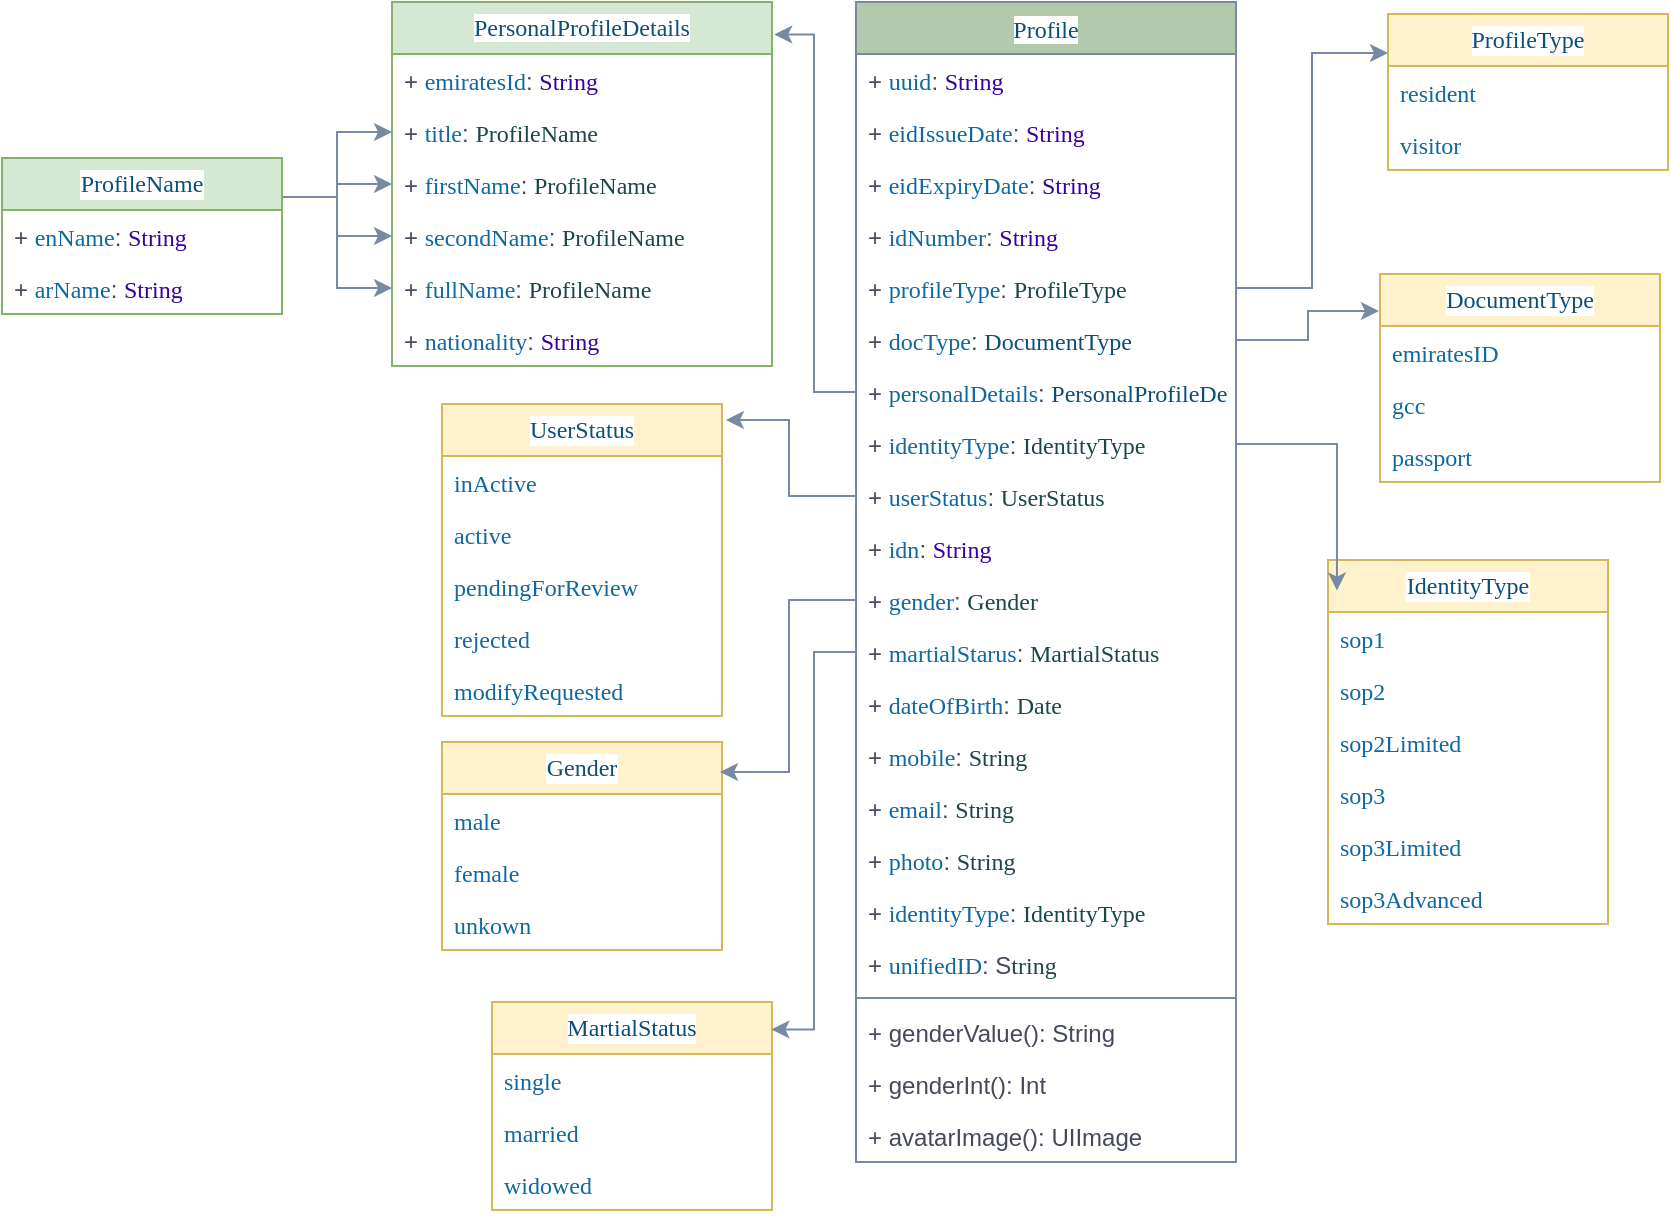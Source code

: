 <mxfile version="26.1.3">
  <diagram id="C5RBs43oDa-KdzZeNtuy" name="Page-1">
    <mxGraphModel dx="2270" dy="851" grid="1" gridSize="13" guides="1" tooltips="1" connect="1" arrows="1" fold="1" page="1" pageScale="1" pageWidth="827" pageHeight="1169" math="0" shadow="0">
      <root>
        <mxCell id="WIyWlLk6GJQsqaUBKTNV-0" />
        <mxCell id="WIyWlLk6GJQsqaUBKTNV-1" parent="WIyWlLk6GJQsqaUBKTNV-0" />
        <mxCell id="ftjl0fwhTUzBAWV4eIJw-33" value="&lt;span style=&quot;caret-color: rgb(11, 79, 121); color: rgb(11, 79, 121); font-family: Menlo; background-color: rgb(255, 255, 255);&quot;&gt;PersonalProfileDetails&lt;/span&gt;" style="swimlane;fontStyle=0;childLayout=stackLayout;horizontal=1;startSize=26;fillColor=#d5e8d4;horizontalStack=0;resizeParent=1;resizeParentMax=0;resizeLast=0;collapsible=1;marginBottom=0;whiteSpace=wrap;html=1;labelBackgroundColor=none;strokeColor=#82b366;" vertex="1" parent="WIyWlLk6GJQsqaUBKTNV-1">
          <mxGeometry x="182" y="20" width="190" height="182" as="geometry" />
        </mxCell>
        <mxCell id="ftjl0fwhTUzBAWV4eIJw-34" value="+&amp;nbsp;&lt;span style=&quot;color: rgb(15, 104, 160); font-family: Menlo; background-color: rgb(255, 255, 255);&quot;&gt;emiratesId&lt;/span&gt;:&amp;nbsp;&lt;span style=&quot;color: rgb(57, 0, 160); font-family: Menlo; background-color: rgb(255, 255, 255);&quot;&gt;String&lt;/span&gt;" style="text;strokeColor=none;fillColor=none;align=left;verticalAlign=top;spacingLeft=4;spacingRight=4;overflow=hidden;rotatable=0;points=[[0,0.5],[1,0.5]];portConstraint=eastwest;whiteSpace=wrap;html=1;labelBackgroundColor=none;fontColor=#46495D;" vertex="1" parent="ftjl0fwhTUzBAWV4eIJw-33">
          <mxGeometry y="26" width="190" height="26" as="geometry" />
        </mxCell>
        <mxCell id="ftjl0fwhTUzBAWV4eIJw-35" value="+&amp;nbsp;&lt;span style=&quot;color: rgb(15, 104, 160); font-family: Menlo; background-color: rgb(255, 255, 255);&quot;&gt;title&lt;/span&gt;:&amp;nbsp;&lt;span style=&quot;color: rgb(28, 70, 74); font-family: Menlo; background-color: rgb(255, 255, 255);&quot;&gt;ProfileName&lt;/span&gt;" style="text;strokeColor=none;fillColor=none;align=left;verticalAlign=top;spacingLeft=4;spacingRight=4;overflow=hidden;rotatable=0;points=[[0,0.5],[1,0.5]];portConstraint=eastwest;whiteSpace=wrap;html=1;labelBackgroundColor=none;fontColor=#46495D;" vertex="1" parent="ftjl0fwhTUzBAWV4eIJw-33">
          <mxGeometry y="52" width="190" height="26" as="geometry" />
        </mxCell>
        <mxCell id="ftjl0fwhTUzBAWV4eIJw-36" value="+&amp;nbsp;&lt;span style=&quot;color: rgb(15, 104, 160); font-family: Menlo; background-color: rgb(255, 255, 255);&quot;&gt;firstName&lt;/span&gt;:&amp;nbsp;&lt;span style=&quot;caret-color: rgb(28, 70, 74); color: rgb(28, 70, 74); font-family: Menlo; background-color: rgb(255, 255, 255);&quot;&gt;ProfileName&lt;/span&gt;" style="text;strokeColor=none;fillColor=none;align=left;verticalAlign=top;spacingLeft=4;spacingRight=4;overflow=hidden;rotatable=0;points=[[0,0.5],[1,0.5]];portConstraint=eastwest;whiteSpace=wrap;html=1;labelBackgroundColor=none;fontColor=#46495D;" vertex="1" parent="ftjl0fwhTUzBAWV4eIJw-33">
          <mxGeometry y="78" width="190" height="26" as="geometry" />
        </mxCell>
        <mxCell id="ftjl0fwhTUzBAWV4eIJw-37" value="+&amp;nbsp;&lt;span style=&quot;color: rgb(15, 104, 160); font-family: Menlo; background-color: rgb(255, 255, 255);&quot;&gt;secondName&lt;/span&gt;:&amp;nbsp;&lt;span style=&quot;caret-color: rgb(28, 70, 74); color: rgb(28, 70, 74); font-family: Menlo; background-color: rgb(255, 255, 255);&quot;&gt;ProfileName&lt;/span&gt;" style="text;strokeColor=none;fillColor=none;align=left;verticalAlign=top;spacingLeft=4;spacingRight=4;overflow=hidden;rotatable=0;points=[[0,0.5],[1,0.5]];portConstraint=eastwest;whiteSpace=wrap;html=1;labelBackgroundColor=none;fontColor=#46495D;" vertex="1" parent="ftjl0fwhTUzBAWV4eIJw-33">
          <mxGeometry y="104" width="190" height="26" as="geometry" />
        </mxCell>
        <mxCell id="ftjl0fwhTUzBAWV4eIJw-38" value="+&amp;nbsp;&lt;span style=&quot;color: rgb(15, 104, 160); font-family: Menlo; background-color: rgb(255, 255, 255);&quot;&gt;fullName&lt;/span&gt;:&amp;nbsp;&lt;span style=&quot;caret-color: rgb(28, 70, 74); color: rgb(28, 70, 74); font-family: Menlo; background-color: rgb(255, 255, 255);&quot;&gt;ProfileName&lt;/span&gt;" style="text;strokeColor=none;fillColor=none;align=left;verticalAlign=top;spacingLeft=4;spacingRight=4;overflow=hidden;rotatable=0;points=[[0,0.5],[1,0.5]];portConstraint=eastwest;whiteSpace=wrap;html=1;labelBackgroundColor=none;fontColor=#46495D;" vertex="1" parent="ftjl0fwhTUzBAWV4eIJw-33">
          <mxGeometry y="130" width="190" height="26" as="geometry" />
        </mxCell>
        <mxCell id="ftjl0fwhTUzBAWV4eIJw-39" value="+&amp;nbsp;&lt;span style=&quot;color: rgb(15, 104, 160); font-family: Menlo; background-color: rgb(255, 255, 255);&quot;&gt;nationality&lt;/span&gt;:&amp;nbsp;&lt;span style=&quot;caret-color: rgb(57, 0, 160); color: rgb(57, 0, 160); font-family: Menlo; background-color: rgb(255, 255, 255);&quot;&gt;String&lt;/span&gt;" style="text;strokeColor=none;fillColor=none;align=left;verticalAlign=top;spacingLeft=4;spacingRight=4;overflow=hidden;rotatable=0;points=[[0,0.5],[1,0.5]];portConstraint=eastwest;whiteSpace=wrap;html=1;labelBackgroundColor=none;fontColor=#46495D;" vertex="1" parent="ftjl0fwhTUzBAWV4eIJw-33">
          <mxGeometry y="156" width="190" height="26" as="geometry" />
        </mxCell>
        <mxCell id="ftjl0fwhTUzBAWV4eIJw-53" style="edgeStyle=orthogonalEdgeStyle;rounded=0;orthogonalLoop=1;jettySize=auto;html=1;exitX=1;exitY=0.25;exitDx=0;exitDy=0;entryX=0;entryY=0.5;entryDx=0;entryDy=0;labelBackgroundColor=none;strokeColor=#788AA3;fontColor=default;" edge="1" parent="WIyWlLk6GJQsqaUBKTNV-1" source="ftjl0fwhTUzBAWV4eIJw-49" target="ftjl0fwhTUzBAWV4eIJw-35">
          <mxGeometry relative="1" as="geometry" />
        </mxCell>
        <mxCell id="ftjl0fwhTUzBAWV4eIJw-54" style="edgeStyle=orthogonalEdgeStyle;rounded=0;orthogonalLoop=1;jettySize=auto;html=1;exitX=1;exitY=0.25;exitDx=0;exitDy=0;entryX=0;entryY=0.5;entryDx=0;entryDy=0;labelBackgroundColor=none;strokeColor=#788AA3;fontColor=default;" edge="1" parent="WIyWlLk6GJQsqaUBKTNV-1" source="ftjl0fwhTUzBAWV4eIJw-49" target="ftjl0fwhTUzBAWV4eIJw-36">
          <mxGeometry relative="1" as="geometry" />
        </mxCell>
        <mxCell id="ftjl0fwhTUzBAWV4eIJw-55" style="edgeStyle=orthogonalEdgeStyle;rounded=0;orthogonalLoop=1;jettySize=auto;html=1;exitX=1;exitY=0.25;exitDx=0;exitDy=0;entryX=0;entryY=0.5;entryDx=0;entryDy=0;labelBackgroundColor=none;strokeColor=#788AA3;fontColor=default;" edge="1" parent="WIyWlLk6GJQsqaUBKTNV-1" source="ftjl0fwhTUzBAWV4eIJw-49" target="ftjl0fwhTUzBAWV4eIJw-37">
          <mxGeometry relative="1" as="geometry" />
        </mxCell>
        <mxCell id="ftjl0fwhTUzBAWV4eIJw-56" style="edgeStyle=orthogonalEdgeStyle;rounded=0;orthogonalLoop=1;jettySize=auto;html=1;exitX=1;exitY=0.25;exitDx=0;exitDy=0;entryX=0;entryY=0.5;entryDx=0;entryDy=0;labelBackgroundColor=none;strokeColor=#788AA3;fontColor=default;" edge="1" parent="WIyWlLk6GJQsqaUBKTNV-1" source="ftjl0fwhTUzBAWV4eIJw-49" target="ftjl0fwhTUzBAWV4eIJw-38">
          <mxGeometry relative="1" as="geometry" />
        </mxCell>
        <mxCell id="ftjl0fwhTUzBAWV4eIJw-49" value="&lt;p style=&quot;margin: 0px; font-style: normal; font-variant-caps: normal; font-stretch: normal; line-height: normal; font-family: Menlo; font-size-adjust: none; font-kerning: auto; font-variant-alternates: normal; font-variant-ligatures: normal; font-variant-numeric: normal; font-variant-east-asian: normal; font-variant-position: normal; font-variant-emoji: normal; font-feature-settings: normal; font-optical-sizing: auto; font-variation-settings: normal; color: rgb(11, 79, 121); background-color: rgb(255, 255, 255);&quot;&gt;ProfileName&lt;/p&gt;" style="swimlane;fontStyle=0;childLayout=stackLayout;horizontal=1;startSize=26;fillColor=#d5e8d4;horizontalStack=0;resizeParent=1;resizeParentMax=0;resizeLast=0;collapsible=1;marginBottom=0;whiteSpace=wrap;html=1;labelBackgroundColor=none;strokeColor=#82b366;" vertex="1" parent="WIyWlLk6GJQsqaUBKTNV-1">
          <mxGeometry x="-13" y="98" width="140" height="78" as="geometry" />
        </mxCell>
        <mxCell id="ftjl0fwhTUzBAWV4eIJw-50" value="+&amp;nbsp;&lt;span style=&quot;color: rgb(15, 104, 160); font-family: Menlo; background-color: rgb(255, 255, 255);&quot;&gt;enName&lt;/span&gt;:&amp;nbsp;&lt;span style=&quot;caret-color: rgb(57, 0, 160); color: rgb(57, 0, 160); font-family: Menlo; background-color: rgb(255, 255, 255);&quot;&gt;String&lt;/span&gt;" style="text;strokeColor=none;fillColor=none;align=left;verticalAlign=top;spacingLeft=4;spacingRight=4;overflow=hidden;rotatable=0;points=[[0,0.5],[1,0.5]];portConstraint=eastwest;whiteSpace=wrap;html=1;labelBackgroundColor=none;fontColor=#46495D;" vertex="1" parent="ftjl0fwhTUzBAWV4eIJw-49">
          <mxGeometry y="26" width="140" height="26" as="geometry" />
        </mxCell>
        <mxCell id="ftjl0fwhTUzBAWV4eIJw-51" value="+&amp;nbsp;&lt;span style=&quot;color: rgb(15, 104, 160); font-family: Menlo; background-color: rgb(255, 255, 255);&quot;&gt;arName&lt;/span&gt;:&amp;nbsp;&lt;span style=&quot;caret-color: rgb(57, 0, 160); color: rgb(57, 0, 160); font-family: Menlo; background-color: rgb(255, 255, 255);&quot;&gt;String&lt;/span&gt;" style="text;strokeColor=none;fillColor=none;align=left;verticalAlign=top;spacingLeft=4;spacingRight=4;overflow=hidden;rotatable=0;points=[[0,0.5],[1,0.5]];portConstraint=eastwest;whiteSpace=wrap;html=1;labelBackgroundColor=none;fontColor=#46495D;" vertex="1" parent="ftjl0fwhTUzBAWV4eIJw-49">
          <mxGeometry y="52" width="140" height="26" as="geometry" />
        </mxCell>
        <mxCell id="ftjl0fwhTUzBAWV4eIJw-57" value="&lt;p style=&quot;margin: 0px; font-style: normal; font-variant-caps: normal; font-stretch: normal; line-height: normal; font-family: Menlo; font-size-adjust: none; font-kerning: auto; font-variant-alternates: normal; font-variant-ligatures: normal; font-variant-numeric: normal; font-variant-east-asian: normal; font-variant-position: normal; font-feature-settings: normal; font-optical-sizing: auto; font-variation-settings: normal; color: rgb(11, 79, 121); background-color: rgb(255, 255, 255);&quot;&gt;Gender&lt;/p&gt;" style="swimlane;fontStyle=0;childLayout=stackLayout;horizontal=1;startSize=26;fillColor=#fff2cc;horizontalStack=0;resizeParent=1;resizeParentMax=0;resizeLast=0;collapsible=1;marginBottom=0;whiteSpace=wrap;html=1;labelBackgroundColor=none;strokeColor=#d6b656;" vertex="1" parent="WIyWlLk6GJQsqaUBKTNV-1">
          <mxGeometry x="207" y="390" width="140" height="104" as="geometry" />
        </mxCell>
        <mxCell id="ftjl0fwhTUzBAWV4eIJw-58" value="&lt;span style=&quot;color: rgb(15, 104, 160); font-family: Menlo; background-color: rgb(255, 255, 255);&quot;&gt;male&lt;/span&gt;" style="text;strokeColor=none;fillColor=none;align=left;verticalAlign=top;spacingLeft=4;spacingRight=4;overflow=hidden;rotatable=0;points=[[0,0.5],[1,0.5]];portConstraint=eastwest;whiteSpace=wrap;html=1;labelBackgroundColor=none;fontColor=#46495D;" vertex="1" parent="ftjl0fwhTUzBAWV4eIJw-57">
          <mxGeometry y="26" width="140" height="26" as="geometry" />
        </mxCell>
        <mxCell id="ftjl0fwhTUzBAWV4eIJw-63" value="&lt;span style=&quot;color: rgb(15, 104, 160); font-family: Menlo; background-color: rgb(255, 255, 255);&quot;&gt;female&lt;/span&gt;" style="text;strokeColor=none;fillColor=none;align=left;verticalAlign=top;spacingLeft=4;spacingRight=4;overflow=hidden;rotatable=0;points=[[0,0.5],[1,0.5]];portConstraint=eastwest;whiteSpace=wrap;html=1;labelBackgroundColor=none;fontColor=#46495D;" vertex="1" parent="ftjl0fwhTUzBAWV4eIJw-57">
          <mxGeometry y="52" width="140" height="26" as="geometry" />
        </mxCell>
        <mxCell id="ftjl0fwhTUzBAWV4eIJw-64" value="&lt;span style=&quot;color: rgb(15, 104, 160); font-family: Menlo; background-color: rgb(255, 255, 255);&quot;&gt;unkown&lt;/span&gt;" style="text;strokeColor=none;fillColor=none;align=left;verticalAlign=top;spacingLeft=4;spacingRight=4;overflow=hidden;rotatable=0;points=[[0,0.5],[1,0.5]];portConstraint=eastwest;whiteSpace=wrap;html=1;labelBackgroundColor=none;fontColor=#46495D;" vertex="1" parent="ftjl0fwhTUzBAWV4eIJw-57">
          <mxGeometry y="78" width="140" height="26" as="geometry" />
        </mxCell>
        <mxCell id="ftjl0fwhTUzBAWV4eIJw-65" value="&lt;p style=&quot;margin: 0px; font-style: normal; font-variant-caps: normal; font-stretch: normal; line-height: normal; font-family: Menlo; font-size-adjust: none; font-kerning: auto; font-variant-alternates: normal; font-variant-ligatures: normal; font-variant-numeric: normal; font-variant-east-asian: normal; font-variant-position: normal; font-feature-settings: normal; font-optical-sizing: auto; font-variation-settings: normal; color: rgb(11, 79, 121); background-color: rgb(255, 255, 255);&quot;&gt;ProfileType&lt;/p&gt;" style="swimlane;fontStyle=0;childLayout=stackLayout;horizontal=1;startSize=26;fillColor=#fff2cc;horizontalStack=0;resizeParent=1;resizeParentMax=0;resizeLast=0;collapsible=1;marginBottom=0;whiteSpace=wrap;html=1;labelBackgroundColor=none;strokeColor=#d6b656;" vertex="1" parent="WIyWlLk6GJQsqaUBKTNV-1">
          <mxGeometry x="680" y="26" width="140" height="78" as="geometry" />
        </mxCell>
        <mxCell id="ftjl0fwhTUzBAWV4eIJw-66" value="&lt;span style=&quot;color: rgb(15, 104, 160); font-family: Menlo; background-color: rgb(255, 255, 255);&quot;&gt;resident&lt;/span&gt;" style="text;strokeColor=none;fillColor=none;align=left;verticalAlign=top;spacingLeft=4;spacingRight=4;overflow=hidden;rotatable=0;points=[[0,0.5],[1,0.5]];portConstraint=eastwest;whiteSpace=wrap;html=1;labelBackgroundColor=none;fontColor=#46495D;" vertex="1" parent="ftjl0fwhTUzBAWV4eIJw-65">
          <mxGeometry y="26" width="140" height="26" as="geometry" />
        </mxCell>
        <mxCell id="ftjl0fwhTUzBAWV4eIJw-67" value="&lt;font face=&quot;Menlo&quot; color=&quot;#0f68a0&quot;&gt;&lt;span style=&quot;caret-color: rgb(15, 104, 160); background-color: rgb(255, 255, 255);&quot;&gt;visitor&lt;/span&gt;&lt;/font&gt;" style="text;strokeColor=none;fillColor=none;align=left;verticalAlign=top;spacingLeft=4;spacingRight=4;overflow=hidden;rotatable=0;points=[[0,0.5],[1,0.5]];portConstraint=eastwest;whiteSpace=wrap;html=1;labelBackgroundColor=none;fontColor=#46495D;" vertex="1" parent="ftjl0fwhTUzBAWV4eIJw-65">
          <mxGeometry y="52" width="140" height="26" as="geometry" />
        </mxCell>
        <mxCell id="ftjl0fwhTUzBAWV4eIJw-69" value="&lt;p style=&quot;margin: 0px; font-style: normal; font-variant-caps: normal; font-stretch: normal; line-height: normal; font-family: Menlo; font-size-adjust: none; font-kerning: auto; font-variant-alternates: normal; font-variant-ligatures: normal; font-variant-numeric: normal; font-variant-east-asian: normal; font-variant-position: normal; font-feature-settings: normal; font-optical-sizing: auto; font-variation-settings: normal; color: rgb(11, 79, 121); background-color: rgb(255, 255, 255);&quot;&gt;DocumentType&lt;/p&gt;" style="swimlane;fontStyle=0;childLayout=stackLayout;horizontal=1;startSize=26;fillColor=#fff2cc;horizontalStack=0;resizeParent=1;resizeParentMax=0;resizeLast=0;collapsible=1;marginBottom=0;whiteSpace=wrap;html=1;labelBackgroundColor=none;strokeColor=#d6b656;" vertex="1" parent="WIyWlLk6GJQsqaUBKTNV-1">
          <mxGeometry x="676" y="156" width="140" height="104" as="geometry" />
        </mxCell>
        <mxCell id="ftjl0fwhTUzBAWV4eIJw-70" value="&lt;span style=&quot;color: rgb(15, 104, 160); font-family: Menlo; background-color: rgb(255, 255, 255);&quot;&gt;emiratesID&lt;/span&gt;" style="text;strokeColor=none;fillColor=none;align=left;verticalAlign=top;spacingLeft=4;spacingRight=4;overflow=hidden;rotatable=0;points=[[0,0.5],[1,0.5]];portConstraint=eastwest;whiteSpace=wrap;html=1;labelBackgroundColor=none;fontColor=#46495D;" vertex="1" parent="ftjl0fwhTUzBAWV4eIJw-69">
          <mxGeometry y="26" width="140" height="26" as="geometry" />
        </mxCell>
        <mxCell id="ftjl0fwhTUzBAWV4eIJw-72" value="&lt;span style=&quot;color: rgb(15, 104, 160); font-family: Menlo; background-color: rgb(255, 255, 255);&quot;&gt;gcc&lt;/span&gt;" style="text;strokeColor=none;fillColor=none;align=left;verticalAlign=top;spacingLeft=4;spacingRight=4;overflow=hidden;rotatable=0;points=[[0,0.5],[1,0.5]];portConstraint=eastwest;whiteSpace=wrap;html=1;labelBackgroundColor=none;fontColor=#46495D;" vertex="1" parent="ftjl0fwhTUzBAWV4eIJw-69">
          <mxGeometry y="52" width="140" height="26" as="geometry" />
        </mxCell>
        <mxCell id="ftjl0fwhTUzBAWV4eIJw-71" value="&lt;font face=&quot;Menlo&quot; color=&quot;#0f68a0&quot;&gt;&lt;span style=&quot;caret-color: rgb(15, 104, 160); background-color: rgb(255, 255, 255);&quot;&gt;passport&lt;/span&gt;&lt;/font&gt;" style="text;strokeColor=none;fillColor=none;align=left;verticalAlign=top;spacingLeft=4;spacingRight=4;overflow=hidden;rotatable=0;points=[[0,0.5],[1,0.5]];portConstraint=eastwest;whiteSpace=wrap;html=1;labelBackgroundColor=none;fontColor=#46495D;" vertex="1" parent="ftjl0fwhTUzBAWV4eIJw-69">
          <mxGeometry y="78" width="140" height="26" as="geometry" />
        </mxCell>
        <mxCell id="ftjl0fwhTUzBAWV4eIJw-85" value="&lt;span style=&quot;caret-color: rgb(11, 79, 121); color: rgb(11, 79, 121); font-family: Menlo; font-weight: 400; background-color: rgb(255, 255, 255);&quot;&gt;Profile&lt;/span&gt;" style="swimlane;fontStyle=1;align=center;verticalAlign=top;childLayout=stackLayout;horizontal=1;startSize=26;horizontalStack=0;resizeParent=1;resizeParentMax=0;resizeLast=0;collapsible=1;marginBottom=0;whiteSpace=wrap;html=1;labelBackgroundColor=none;fillColor=#B2C9AB;strokeColor=#788AA3;fontColor=#46495D;" vertex="1" parent="WIyWlLk6GJQsqaUBKTNV-1">
          <mxGeometry x="414" y="20" width="190" height="580" as="geometry" />
        </mxCell>
        <mxCell id="ftjl0fwhTUzBAWV4eIJw-98" value="+&amp;nbsp;&lt;span style=&quot;caret-color: rgb(15, 104, 160); color: rgb(15, 104, 160); font-family: Menlo; background-color: rgb(255, 255, 255);&quot;&gt;uuid&lt;/span&gt;:&amp;nbsp;&lt;span style=&quot;color: rgb(57, 0, 160); font-family: Menlo; background-color: rgb(255, 255, 255);&quot;&gt;String&lt;/span&gt;" style="text;strokeColor=none;fillColor=none;align=left;verticalAlign=top;spacingLeft=4;spacingRight=4;overflow=hidden;rotatable=0;points=[[0,0.5],[1,0.5]];portConstraint=eastwest;whiteSpace=wrap;html=1;labelBackgroundColor=none;fontColor=#46495D;" vertex="1" parent="ftjl0fwhTUzBAWV4eIJw-85">
          <mxGeometry y="26" width="190" height="26" as="geometry" />
        </mxCell>
        <mxCell id="ftjl0fwhTUzBAWV4eIJw-97" value="+&amp;nbsp;&lt;span style=&quot;color: rgb(15, 104, 160); font-family: Menlo; background-color: rgb(255, 255, 255);&quot;&gt;eidIssueDate&lt;/span&gt;:&amp;nbsp;&lt;span style=&quot;color: rgb(57, 0, 160); font-family: Menlo; background-color: rgb(255, 255, 255);&quot;&gt;String&lt;/span&gt;" style="text;strokeColor=none;fillColor=none;align=left;verticalAlign=top;spacingLeft=4;spacingRight=4;overflow=hidden;rotatable=0;points=[[0,0.5],[1,0.5]];portConstraint=eastwest;whiteSpace=wrap;html=1;labelBackgroundColor=none;fontColor=#46495D;" vertex="1" parent="ftjl0fwhTUzBAWV4eIJw-85">
          <mxGeometry y="52" width="190" height="26" as="geometry" />
        </mxCell>
        <mxCell id="ftjl0fwhTUzBAWV4eIJw-96" value="+&amp;nbsp;&lt;span style=&quot;color: rgb(15, 104, 160); font-family: Menlo; background-color: rgb(255, 255, 255);&quot;&gt;eidExpiryDate&lt;/span&gt;:&amp;nbsp;&lt;span style=&quot;color: rgb(57, 0, 160); font-family: Menlo; background-color: rgb(255, 255, 255);&quot;&gt;String&lt;/span&gt;" style="text;strokeColor=none;fillColor=none;align=left;verticalAlign=top;spacingLeft=4;spacingRight=4;overflow=hidden;rotatable=0;points=[[0,0.5],[1,0.5]];portConstraint=eastwest;whiteSpace=wrap;html=1;labelBackgroundColor=none;fontColor=#46495D;" vertex="1" parent="ftjl0fwhTUzBAWV4eIJw-85">
          <mxGeometry y="78" width="190" height="26" as="geometry" />
        </mxCell>
        <mxCell id="ftjl0fwhTUzBAWV4eIJw-95" value="+&amp;nbsp;&lt;span style=&quot;color: rgb(15, 104, 160); font-family: Menlo; background-color: rgb(255, 255, 255);&quot;&gt;idNumber&lt;/span&gt;:&amp;nbsp;&lt;span style=&quot;color: rgb(57, 0, 160); font-family: Menlo; background-color: rgb(255, 255, 255);&quot;&gt;String&lt;/span&gt;" style="text;strokeColor=none;fillColor=none;align=left;verticalAlign=top;spacingLeft=4;spacingRight=4;overflow=hidden;rotatable=0;points=[[0,0.5],[1,0.5]];portConstraint=eastwest;whiteSpace=wrap;html=1;labelBackgroundColor=none;fontColor=#46495D;" vertex="1" parent="ftjl0fwhTUzBAWV4eIJw-85">
          <mxGeometry y="104" width="190" height="26" as="geometry" />
        </mxCell>
        <mxCell id="ftjl0fwhTUzBAWV4eIJw-94" value="+&amp;nbsp;&lt;span style=&quot;color: rgb(15, 104, 160); font-family: Menlo; background-color: rgb(255, 255, 255);&quot;&gt;profileType&lt;/span&gt;:&amp;nbsp;&lt;span style=&quot;color: rgb(28, 70, 74); font-family: Menlo; background-color: rgb(255, 255, 255);&quot;&gt;ProfileType&lt;/span&gt;" style="text;strokeColor=none;fillColor=none;align=left;verticalAlign=top;spacingLeft=4;spacingRight=4;overflow=hidden;rotatable=0;points=[[0,0.5],[1,0.5]];portConstraint=eastwest;whiteSpace=wrap;html=1;labelBackgroundColor=none;fontColor=#46495D;" vertex="1" parent="ftjl0fwhTUzBAWV4eIJw-85">
          <mxGeometry y="130" width="190" height="26" as="geometry" />
        </mxCell>
        <mxCell id="ftjl0fwhTUzBAWV4eIJw-93" value="+&amp;nbsp;&lt;span style=&quot;color: rgb(15, 104, 160); font-family: Menlo; background-color: rgb(255, 255, 255);&quot;&gt;docType&lt;/span&gt;:&amp;nbsp;&lt;span style=&quot;caret-color: rgb(11, 79, 121); color: rgb(11, 79, 121); font-family: Menlo; text-align: center; background-color: rgb(255, 255, 255);&quot;&gt;DocumentType&lt;/span&gt;" style="text;strokeColor=none;fillColor=none;align=left;verticalAlign=top;spacingLeft=4;spacingRight=4;overflow=hidden;rotatable=0;points=[[0,0.5],[1,0.5]];portConstraint=eastwest;whiteSpace=wrap;html=1;labelBackgroundColor=none;fontColor=#46495D;" vertex="1" parent="ftjl0fwhTUzBAWV4eIJw-85">
          <mxGeometry y="156" width="190" height="26" as="geometry" />
        </mxCell>
        <mxCell id="ftjl0fwhTUzBAWV4eIJw-92" value="+&amp;nbsp;&lt;span style=&quot;color: rgb(15, 104, 160); font-family: Menlo; background-color: rgb(255, 255, 255);&quot;&gt;personalDetails&lt;/span&gt;:&amp;nbsp;&lt;span style=&quot;caret-color: rgb(11, 79, 121); color: rgb(11, 79, 121); font-family: Menlo; text-align: center; background-color: rgb(255, 255, 255);&quot;&gt;PersonalProfileDetails&lt;/span&gt;" style="text;strokeColor=none;fillColor=none;align=left;verticalAlign=top;spacingLeft=4;spacingRight=4;overflow=hidden;rotatable=0;points=[[0,0.5],[1,0.5]];portConstraint=eastwest;whiteSpace=wrap;html=1;labelBackgroundColor=none;fontColor=#46495D;" vertex="1" parent="ftjl0fwhTUzBAWV4eIJw-85">
          <mxGeometry y="182" width="190" height="26" as="geometry" />
        </mxCell>
        <mxCell id="ftjl0fwhTUzBAWV4eIJw-123" value="+&amp;nbsp;&lt;span style=&quot;color: rgb(15, 104, 160); font-family: Menlo; background-color: rgb(255, 255, 255);&quot;&gt;identityType&lt;/span&gt;:&amp;nbsp;&lt;span style=&quot;color: rgb(28, 70, 74); font-family: Menlo; background-color: rgb(255, 255, 255);&quot;&gt;IdentityType&lt;/span&gt;" style="text;strokeColor=none;fillColor=none;align=left;verticalAlign=top;spacingLeft=4;spacingRight=4;overflow=hidden;rotatable=0;points=[[0,0.5],[1,0.5]];portConstraint=eastwest;whiteSpace=wrap;html=1;labelBackgroundColor=none;fontColor=#46495D;" vertex="1" parent="ftjl0fwhTUzBAWV4eIJw-85">
          <mxGeometry y="208" width="190" height="26" as="geometry" />
        </mxCell>
        <mxCell id="ftjl0fwhTUzBAWV4eIJw-122" value="+&amp;nbsp;&lt;span style=&quot;color: rgb(15, 104, 160); font-family: Menlo; background-color: rgb(255, 255, 255);&quot;&gt;userStatus&lt;/span&gt;:&amp;nbsp;&lt;span style=&quot;color: rgb(28, 70, 74); font-family: Menlo; background-color: rgb(255, 255, 255);&quot;&gt;UserStatus&lt;/span&gt;" style="text;strokeColor=none;fillColor=none;align=left;verticalAlign=top;spacingLeft=4;spacingRight=4;overflow=hidden;rotatable=0;points=[[0,0.5],[1,0.5]];portConstraint=eastwest;whiteSpace=wrap;html=1;labelBackgroundColor=none;fontColor=#46495D;" vertex="1" parent="ftjl0fwhTUzBAWV4eIJw-85">
          <mxGeometry y="234" width="190" height="26" as="geometry" />
        </mxCell>
        <mxCell id="ftjl0fwhTUzBAWV4eIJw-121" value="+&amp;nbsp;&lt;span style=&quot;color: rgb(15, 104, 160); font-family: Menlo; background-color: rgb(255, 255, 255);&quot;&gt;idn&lt;/span&gt;:&amp;nbsp;&lt;span style=&quot;caret-color: rgb(57, 0, 160); color: rgb(57, 0, 160); font-family: Menlo; background-color: rgb(255, 255, 255);&quot;&gt;String&lt;/span&gt;" style="text;strokeColor=none;fillColor=none;align=left;verticalAlign=top;spacingLeft=4;spacingRight=4;overflow=hidden;rotatable=0;points=[[0,0.5],[1,0.5]];portConstraint=eastwest;whiteSpace=wrap;html=1;labelBackgroundColor=none;fontColor=#46495D;" vertex="1" parent="ftjl0fwhTUzBAWV4eIJw-85">
          <mxGeometry y="260" width="190" height="26" as="geometry" />
        </mxCell>
        <mxCell id="ftjl0fwhTUzBAWV4eIJw-120" value="+&amp;nbsp;&lt;span style=&quot;color: rgb(15, 104, 160); font-family: Menlo; background-color: rgb(255, 255, 255);&quot;&gt;gender&lt;/span&gt;:&amp;nbsp;&lt;span style=&quot;color: rgb(28, 70, 74); font-family: Menlo; background-color: rgb(255, 255, 255);&quot;&gt;Gender&lt;/span&gt;" style="text;strokeColor=none;fillColor=none;align=left;verticalAlign=top;spacingLeft=4;spacingRight=4;overflow=hidden;rotatable=0;points=[[0,0.5],[1,0.5]];portConstraint=eastwest;whiteSpace=wrap;html=1;labelBackgroundColor=none;fontColor=#46495D;" vertex="1" parent="ftjl0fwhTUzBAWV4eIJw-85">
          <mxGeometry y="286" width="190" height="26" as="geometry" />
        </mxCell>
        <mxCell id="ftjl0fwhTUzBAWV4eIJw-119" value="+&amp;nbsp;&lt;span style=&quot;color: rgb(15, 104, 160); font-family: Menlo; background-color: rgb(255, 255, 255);&quot;&gt;martialStarus&lt;/span&gt;:&amp;nbsp;&lt;span style=&quot;color: rgb(28, 70, 74); font-family: Menlo; background-color: rgb(255, 255, 255);&quot;&gt;MartialStatus&lt;/span&gt;" style="text;strokeColor=none;fillColor=none;align=left;verticalAlign=top;spacingLeft=4;spacingRight=4;overflow=hidden;rotatable=0;points=[[0,0.5],[1,0.5]];portConstraint=eastwest;whiteSpace=wrap;html=1;labelBackgroundColor=none;fontColor=#46495D;" vertex="1" parent="ftjl0fwhTUzBAWV4eIJw-85">
          <mxGeometry y="312" width="190" height="26" as="geometry" />
        </mxCell>
        <mxCell id="ftjl0fwhTUzBAWV4eIJw-118" value="+&amp;nbsp;&lt;span style=&quot;color: rgb(15, 104, 160); font-family: Menlo; background-color: rgb(255, 255, 255);&quot;&gt;dateOfBirth&lt;/span&gt;:&amp;nbsp;&lt;span style=&quot;color: rgb(28, 70, 74); font-family: Menlo; background-color: rgb(255, 255, 255);&quot;&gt;Date&lt;/span&gt;" style="text;strokeColor=none;fillColor=none;align=left;verticalAlign=top;spacingLeft=4;spacingRight=4;overflow=hidden;rotatable=0;points=[[0,0.5],[1,0.5]];portConstraint=eastwest;whiteSpace=wrap;html=1;labelBackgroundColor=none;fontColor=#46495D;" vertex="1" parent="ftjl0fwhTUzBAWV4eIJw-85">
          <mxGeometry y="338" width="190" height="26" as="geometry" />
        </mxCell>
        <mxCell id="ftjl0fwhTUzBAWV4eIJw-130" value="+&amp;nbsp;&lt;span style=&quot;color: rgb(15, 104, 160); font-family: Menlo; background-color: rgb(255, 255, 255);&quot;&gt;mobile&lt;/span&gt;:&amp;nbsp;&lt;span style=&quot;color: rgb(28, 70, 74); font-family: Menlo; background-color: rgb(255, 255, 255);&quot;&gt;String&lt;/span&gt;" style="text;strokeColor=none;fillColor=none;align=left;verticalAlign=top;spacingLeft=4;spacingRight=4;overflow=hidden;rotatable=0;points=[[0,0.5],[1,0.5]];portConstraint=eastwest;whiteSpace=wrap;html=1;labelBackgroundColor=none;fontColor=#46495D;" vertex="1" parent="ftjl0fwhTUzBAWV4eIJw-85">
          <mxGeometry y="364" width="190" height="26" as="geometry" />
        </mxCell>
        <mxCell id="ftjl0fwhTUzBAWV4eIJw-129" value="+&amp;nbsp;&lt;span style=&quot;color: rgb(15, 104, 160); font-family: Menlo; background-color: rgb(255, 255, 255);&quot;&gt;email&lt;/span&gt;:&amp;nbsp;&lt;span style=&quot;color: rgb(28, 70, 74); font-family: Menlo; background-color: rgb(255, 255, 255);&quot;&gt;String&lt;/span&gt;" style="text;strokeColor=none;fillColor=none;align=left;verticalAlign=top;spacingLeft=4;spacingRight=4;overflow=hidden;rotatable=0;points=[[0,0.5],[1,0.5]];portConstraint=eastwest;whiteSpace=wrap;html=1;labelBackgroundColor=none;fontColor=#46495D;" vertex="1" parent="ftjl0fwhTUzBAWV4eIJw-85">
          <mxGeometry y="390" width="190" height="26" as="geometry" />
        </mxCell>
        <mxCell id="ftjl0fwhTUzBAWV4eIJw-128" value="+&amp;nbsp;&lt;span style=&quot;color: rgb(15, 104, 160); font-family: Menlo; background-color: rgb(255, 255, 255);&quot;&gt;photo&lt;/span&gt;:&amp;nbsp;&lt;span style=&quot;color: rgb(28, 70, 74); font-family: Menlo; background-color: rgb(255, 255, 255);&quot;&gt;String&lt;/span&gt;" style="text;strokeColor=none;fillColor=none;align=left;verticalAlign=top;spacingLeft=4;spacingRight=4;overflow=hidden;rotatable=0;points=[[0,0.5],[1,0.5]];portConstraint=eastwest;whiteSpace=wrap;html=1;labelBackgroundColor=none;fontColor=#46495D;" vertex="1" parent="ftjl0fwhTUzBAWV4eIJw-85">
          <mxGeometry y="416" width="190" height="26" as="geometry" />
        </mxCell>
        <mxCell id="ftjl0fwhTUzBAWV4eIJw-127" value="+&amp;nbsp;&lt;span style=&quot;color: rgb(15, 104, 160); font-family: Menlo; background-color: rgb(255, 255, 255);&quot;&gt;identityType&lt;/span&gt;:&amp;nbsp;&lt;span style=&quot;color: rgb(28, 70, 74); font-family: Menlo; background-color: rgb(255, 255, 255);&quot;&gt;IdentityType&lt;/span&gt;" style="text;strokeColor=none;fillColor=none;align=left;verticalAlign=top;spacingLeft=4;spacingRight=4;overflow=hidden;rotatable=0;points=[[0,0.5],[1,0.5]];portConstraint=eastwest;whiteSpace=wrap;html=1;labelBackgroundColor=none;fontColor=#46495D;" vertex="1" parent="ftjl0fwhTUzBAWV4eIJw-85">
          <mxGeometry y="442" width="190" height="26" as="geometry" />
        </mxCell>
        <mxCell id="ftjl0fwhTUzBAWV4eIJw-126" value="+&amp;nbsp;&lt;span style=&quot;color: rgb(15, 104, 160); font-family: Menlo; background-color: rgb(255, 255, 255);&quot;&gt;unifiedID&lt;/span&gt;: S&lt;span style=&quot;color: rgb(28, 70, 74); font-family: Menlo; background-color: rgb(255, 255, 255);&quot;&gt;tring&lt;/span&gt;" style="text;strokeColor=none;fillColor=none;align=left;verticalAlign=top;spacingLeft=4;spacingRight=4;overflow=hidden;rotatable=0;points=[[0,0.5],[1,0.5]];portConstraint=eastwest;whiteSpace=wrap;html=1;labelBackgroundColor=none;fontColor=#46495D;" vertex="1" parent="ftjl0fwhTUzBAWV4eIJw-85">
          <mxGeometry y="468" width="190" height="26" as="geometry" />
        </mxCell>
        <mxCell id="ftjl0fwhTUzBAWV4eIJw-87" value="" style="line;strokeWidth=1;fillColor=none;align=left;verticalAlign=middle;spacingTop=-1;spacingLeft=3;spacingRight=3;rotatable=0;labelPosition=right;points=[];portConstraint=eastwest;strokeColor=#788AA3;labelBackgroundColor=none;fontColor=#46495D;" vertex="1" parent="ftjl0fwhTUzBAWV4eIJw-85">
          <mxGeometry y="494" width="190" height="8" as="geometry" />
        </mxCell>
        <mxCell id="ftjl0fwhTUzBAWV4eIJw-90" value="+ genderValue(): String" style="text;strokeColor=none;fillColor=none;align=left;verticalAlign=top;spacingLeft=4;spacingRight=4;overflow=hidden;rotatable=0;points=[[0,0.5],[1,0.5]];portConstraint=eastwest;whiteSpace=wrap;html=1;labelBackgroundColor=none;fontColor=#46495D;" vertex="1" parent="ftjl0fwhTUzBAWV4eIJw-85">
          <mxGeometry y="502" width="190" height="26" as="geometry" />
        </mxCell>
        <mxCell id="ftjl0fwhTUzBAWV4eIJw-91" value="+ genderInt(): Int" style="text;strokeColor=none;fillColor=none;align=left;verticalAlign=top;spacingLeft=4;spacingRight=4;overflow=hidden;rotatable=0;points=[[0,0.5],[1,0.5]];portConstraint=eastwest;whiteSpace=wrap;html=1;labelBackgroundColor=none;fontColor=#46495D;" vertex="1" parent="ftjl0fwhTUzBAWV4eIJw-85">
          <mxGeometry y="528" width="190" height="26" as="geometry" />
        </mxCell>
        <mxCell id="ftjl0fwhTUzBAWV4eIJw-88" value="+ avatarImage(): UIImage" style="text;strokeColor=none;fillColor=none;align=left;verticalAlign=top;spacingLeft=4;spacingRight=4;overflow=hidden;rotatable=0;points=[[0,0.5],[1,0.5]];portConstraint=eastwest;whiteSpace=wrap;html=1;labelBackgroundColor=none;fontColor=#46495D;" vertex="1" parent="ftjl0fwhTUzBAWV4eIJw-85">
          <mxGeometry y="554" width="190" height="26" as="geometry" />
        </mxCell>
        <mxCell id="ftjl0fwhTUzBAWV4eIJw-99" style="edgeStyle=orthogonalEdgeStyle;rounded=0;orthogonalLoop=1;jettySize=auto;html=1;exitX=1;exitY=0.5;exitDx=0;exitDy=0;entryX=0;entryY=0.25;entryDx=0;entryDy=0;labelBackgroundColor=none;strokeColor=#788AA3;fontColor=default;" edge="1" parent="WIyWlLk6GJQsqaUBKTNV-1" source="ftjl0fwhTUzBAWV4eIJw-94" target="ftjl0fwhTUzBAWV4eIJw-65">
          <mxGeometry relative="1" as="geometry" />
        </mxCell>
        <mxCell id="ftjl0fwhTUzBAWV4eIJw-100" style="edgeStyle=orthogonalEdgeStyle;rounded=0;orthogonalLoop=1;jettySize=auto;html=1;entryX=-0.004;entryY=0.178;entryDx=0;entryDy=0;entryPerimeter=0;labelBackgroundColor=none;strokeColor=#788AA3;fontColor=default;" edge="1" parent="WIyWlLk6GJQsqaUBKTNV-1" source="ftjl0fwhTUzBAWV4eIJw-93" target="ftjl0fwhTUzBAWV4eIJw-69">
          <mxGeometry relative="1" as="geometry" />
        </mxCell>
        <mxCell id="ftjl0fwhTUzBAWV4eIJw-101" style="edgeStyle=orthogonalEdgeStyle;rounded=0;orthogonalLoop=1;jettySize=auto;html=1;entryX=1.006;entryY=0.089;entryDx=0;entryDy=0;entryPerimeter=0;labelBackgroundColor=none;strokeColor=#788AA3;fontColor=default;" edge="1" parent="WIyWlLk6GJQsqaUBKTNV-1" source="ftjl0fwhTUzBAWV4eIJw-92" target="ftjl0fwhTUzBAWV4eIJw-33">
          <mxGeometry relative="1" as="geometry" />
        </mxCell>
        <mxCell id="ftjl0fwhTUzBAWV4eIJw-102" value="&lt;p style=&quot;margin: 0px; font-style: normal; font-variant-caps: normal; font-stretch: normal; line-height: normal; font-family: Menlo; font-size-adjust: none; font-kerning: auto; font-variant-alternates: normal; font-variant-ligatures: normal; font-variant-numeric: normal; font-variant-east-asian: normal; font-variant-position: normal; font-variant-emoji: normal; font-feature-settings: normal; font-optical-sizing: auto; font-variation-settings: normal; color: rgb(11, 79, 121); background-color: rgb(255, 255, 255);&quot;&gt;IdentityType&lt;/p&gt;" style="swimlane;fontStyle=0;childLayout=stackLayout;horizontal=1;startSize=26;fillColor=#fff2cc;horizontalStack=0;resizeParent=1;resizeParentMax=0;resizeLast=0;collapsible=1;marginBottom=0;whiteSpace=wrap;html=1;labelBackgroundColor=none;strokeColor=#d6b656;" vertex="1" parent="WIyWlLk6GJQsqaUBKTNV-1">
          <mxGeometry x="650" y="299" width="140" height="182" as="geometry" />
        </mxCell>
        <mxCell id="ftjl0fwhTUzBAWV4eIJw-103" value="&lt;span style=&quot;color: rgb(15, 104, 160); font-family: Menlo; background-color: rgb(255, 255, 255);&quot;&gt;sop1&lt;/span&gt;" style="text;strokeColor=none;fillColor=none;align=left;verticalAlign=top;spacingLeft=4;spacingRight=4;overflow=hidden;rotatable=0;points=[[0,0.5],[1,0.5]];portConstraint=eastwest;whiteSpace=wrap;html=1;labelBackgroundColor=none;fontColor=#46495D;" vertex="1" parent="ftjl0fwhTUzBAWV4eIJw-102">
          <mxGeometry y="26" width="140" height="26" as="geometry" />
        </mxCell>
        <mxCell id="ftjl0fwhTUzBAWV4eIJw-106" value="&lt;span style=&quot;color: rgb(15, 104, 160); font-family: Menlo; background-color: rgb(255, 255, 255);&quot;&gt;sop2&lt;/span&gt;" style="text;strokeColor=none;fillColor=none;align=left;verticalAlign=top;spacingLeft=4;spacingRight=4;overflow=hidden;rotatable=0;points=[[0,0.5],[1,0.5]];portConstraint=eastwest;whiteSpace=wrap;html=1;labelBackgroundColor=none;fontColor=#46495D;" vertex="1" parent="ftjl0fwhTUzBAWV4eIJw-102">
          <mxGeometry y="52" width="140" height="26" as="geometry" />
        </mxCell>
        <mxCell id="ftjl0fwhTUzBAWV4eIJw-107" value="&lt;span style=&quot;color: rgb(15, 104, 160); font-family: Menlo; background-color: rgb(255, 255, 255);&quot;&gt;sop2Limited&lt;/span&gt;" style="text;strokeColor=none;fillColor=none;align=left;verticalAlign=top;spacingLeft=4;spacingRight=4;overflow=hidden;rotatable=0;points=[[0,0.5],[1,0.5]];portConstraint=eastwest;whiteSpace=wrap;html=1;labelBackgroundColor=none;fontColor=#46495D;" vertex="1" parent="ftjl0fwhTUzBAWV4eIJw-102">
          <mxGeometry y="78" width="140" height="26" as="geometry" />
        </mxCell>
        <mxCell id="ftjl0fwhTUzBAWV4eIJw-108" value="&lt;span style=&quot;color: rgb(15, 104, 160); font-family: Menlo; background-color: rgb(255, 255, 255);&quot;&gt;sop3&lt;/span&gt;" style="text;strokeColor=none;fillColor=none;align=left;verticalAlign=top;spacingLeft=4;spacingRight=4;overflow=hidden;rotatable=0;points=[[0,0.5],[1,0.5]];portConstraint=eastwest;whiteSpace=wrap;html=1;labelBackgroundColor=none;fontColor=#46495D;" vertex="1" parent="ftjl0fwhTUzBAWV4eIJw-102">
          <mxGeometry y="104" width="140" height="26" as="geometry" />
        </mxCell>
        <mxCell id="ftjl0fwhTUzBAWV4eIJw-104" value="&lt;span style=&quot;color: rgb(15, 104, 160); font-family: Menlo; background-color: rgb(255, 255, 255);&quot;&gt;sop3Limited&lt;/span&gt;" style="text;strokeColor=none;fillColor=none;align=left;verticalAlign=top;spacingLeft=4;spacingRight=4;overflow=hidden;rotatable=0;points=[[0,0.5],[1,0.5]];portConstraint=eastwest;whiteSpace=wrap;html=1;labelBackgroundColor=none;fontColor=#46495D;" vertex="1" parent="ftjl0fwhTUzBAWV4eIJw-102">
          <mxGeometry y="130" width="140" height="26" as="geometry" />
        </mxCell>
        <mxCell id="ftjl0fwhTUzBAWV4eIJw-105" value="&lt;font face=&quot;Menlo&quot; color=&quot;#0f68a0&quot;&gt;&lt;span style=&quot;caret-color: rgb(15, 104, 160); background-color: rgb(255, 255, 255);&quot;&gt;sop3Advanced&lt;/span&gt;&lt;/font&gt;" style="text;strokeColor=none;fillColor=none;align=left;verticalAlign=top;spacingLeft=4;spacingRight=4;overflow=hidden;rotatable=0;points=[[0,0.5],[1,0.5]];portConstraint=eastwest;whiteSpace=wrap;html=1;labelBackgroundColor=none;fontColor=#46495D;" vertex="1" parent="ftjl0fwhTUzBAWV4eIJw-102">
          <mxGeometry y="156" width="140" height="26" as="geometry" />
        </mxCell>
        <mxCell id="ftjl0fwhTUzBAWV4eIJw-131" value="" style="edgeStyle=orthogonalEdgeStyle;rounded=0;orthogonalLoop=1;jettySize=auto;html=1;strokeColor=#788AA3;fontColor=#46495D;fillColor=#B2C9AB;entryX=0.032;entryY=0.084;entryDx=0;entryDy=0;entryPerimeter=0;" edge="1" parent="WIyWlLk6GJQsqaUBKTNV-1" source="ftjl0fwhTUzBAWV4eIJw-123" target="ftjl0fwhTUzBAWV4eIJw-102">
          <mxGeometry relative="1" as="geometry" />
        </mxCell>
        <mxCell id="ftjl0fwhTUzBAWV4eIJw-132" value="&lt;p style=&quot;margin: 0px; font-style: normal; font-variant-caps: normal; font-stretch: normal; line-height: normal; font-family: Menlo; font-size-adjust: none; font-kerning: auto; font-variant-alternates: normal; font-variant-ligatures: normal; font-variant-numeric: normal; font-variant-east-asian: normal; font-variant-position: normal; font-variant-emoji: normal; font-feature-settings: normal; font-optical-sizing: auto; font-variation-settings: normal; color: rgb(11, 79, 121); background-color: rgb(255, 255, 255);&quot;&gt;UserStatus&lt;/p&gt;" style="swimlane;fontStyle=0;childLayout=stackLayout;horizontal=1;startSize=26;fillColor=#fff2cc;horizontalStack=0;resizeParent=1;resizeParentMax=0;resizeLast=0;collapsible=1;marginBottom=0;whiteSpace=wrap;html=1;labelBackgroundColor=none;strokeColor=#d6b656;" vertex="1" parent="WIyWlLk6GJQsqaUBKTNV-1">
          <mxGeometry x="207" y="221" width="140" height="156" as="geometry" />
        </mxCell>
        <mxCell id="ftjl0fwhTUzBAWV4eIJw-137" value="&lt;p style=&quot;margin: 0px; font-style: normal; font-variant-caps: normal; font-stretch: normal; line-height: normal; font-family: Menlo; font-size-adjust: none; font-kerning: auto; font-variant-alternates: normal; font-variant-ligatures: normal; font-variant-numeric: normal; font-variant-east-asian: normal; font-variant-position: normal; font-variant-emoji: normal; font-feature-settings: normal; font-optical-sizing: auto; font-variation-settings: normal; color: rgb(15, 104, 160); background-color: rgb(255, 255, 255);&quot;&gt;inActive&lt;/p&gt;" style="text;strokeColor=none;fillColor=none;align=left;verticalAlign=top;spacingLeft=4;spacingRight=4;overflow=hidden;rotatable=0;points=[[0,0.5],[1,0.5]];portConstraint=eastwest;whiteSpace=wrap;html=1;labelBackgroundColor=none;fontColor=#46495D;" vertex="1" parent="ftjl0fwhTUzBAWV4eIJw-132">
          <mxGeometry y="26" width="140" height="26" as="geometry" />
        </mxCell>
        <mxCell id="ftjl0fwhTUzBAWV4eIJw-136" value="&lt;p style=&quot;margin: 0px; font-style: normal; font-variant-caps: normal; font-stretch: normal; line-height: normal; font-family: Menlo; font-size-adjust: none; font-kerning: auto; font-variant-alternates: normal; font-variant-ligatures: normal; font-variant-numeric: normal; font-variant-east-asian: normal; font-variant-position: normal; font-variant-emoji: normal; font-feature-settings: normal; font-optical-sizing: auto; font-variation-settings: normal; color: rgb(15, 104, 160); background-color: rgb(255, 255, 255);&quot;&gt;active&lt;/p&gt;" style="text;strokeColor=none;fillColor=none;align=left;verticalAlign=top;spacingLeft=4;spacingRight=4;overflow=hidden;rotatable=0;points=[[0,0.5],[1,0.5]];portConstraint=eastwest;whiteSpace=wrap;html=1;labelBackgroundColor=none;fontColor=#46495D;" vertex="1" parent="ftjl0fwhTUzBAWV4eIJw-132">
          <mxGeometry y="52" width="140" height="26" as="geometry" />
        </mxCell>
        <mxCell id="ftjl0fwhTUzBAWV4eIJw-133" value="&lt;p style=&quot;margin: 0px; font-style: normal; font-variant-caps: normal; font-stretch: normal; line-height: normal; font-family: Menlo; font-size-adjust: none; font-kerning: auto; font-variant-alternates: normal; font-variant-ligatures: normal; font-variant-numeric: normal; font-variant-east-asian: normal; font-variant-position: normal; font-variant-emoji: normal; font-feature-settings: normal; font-optical-sizing: auto; font-variation-settings: normal; color: rgb(15, 104, 160); background-color: rgb(255, 255, 255);&quot;&gt;pendingForReview&lt;/p&gt;" style="text;strokeColor=none;fillColor=none;align=left;verticalAlign=top;spacingLeft=4;spacingRight=4;overflow=hidden;rotatable=0;points=[[0,0.5],[1,0.5]];portConstraint=eastwest;whiteSpace=wrap;html=1;labelBackgroundColor=none;fontColor=#46495D;" vertex="1" parent="ftjl0fwhTUzBAWV4eIJw-132">
          <mxGeometry y="78" width="140" height="26" as="geometry" />
        </mxCell>
        <mxCell id="ftjl0fwhTUzBAWV4eIJw-134" value="&lt;p style=&quot;margin: 0px; font-style: normal; font-variant-caps: normal; font-stretch: normal; line-height: normal; font-family: Menlo; font-size-adjust: none; font-kerning: auto; font-variant-alternates: normal; font-variant-ligatures: normal; font-variant-numeric: normal; font-variant-east-asian: normal; font-variant-position: normal; font-variant-emoji: normal; font-feature-settings: normal; font-optical-sizing: auto; font-variation-settings: normal; color: rgb(15, 104, 160); background-color: rgb(255, 255, 255);&quot;&gt;rejected&lt;/p&gt;" style="text;strokeColor=none;fillColor=none;align=left;verticalAlign=top;spacingLeft=4;spacingRight=4;overflow=hidden;rotatable=0;points=[[0,0.5],[1,0.5]];portConstraint=eastwest;whiteSpace=wrap;html=1;labelBackgroundColor=none;fontColor=#46495D;" vertex="1" parent="ftjl0fwhTUzBAWV4eIJw-132">
          <mxGeometry y="104" width="140" height="26" as="geometry" />
        </mxCell>
        <mxCell id="ftjl0fwhTUzBAWV4eIJw-135" value="&lt;p style=&quot;margin: 0px; font-style: normal; font-variant-caps: normal; font-stretch: normal; line-height: normal; font-family: Menlo; font-size-adjust: none; font-kerning: auto; font-variant-alternates: normal; font-variant-ligatures: normal; font-variant-numeric: normal; font-variant-east-asian: normal; font-variant-position: normal; font-variant-emoji: normal; font-feature-settings: normal; font-optical-sizing: auto; font-variation-settings: normal; color: rgb(15, 104, 160); background-color: rgb(255, 255, 255);&quot;&gt;modifyRequested&lt;/p&gt;" style="text;strokeColor=none;fillColor=none;align=left;verticalAlign=top;spacingLeft=4;spacingRight=4;overflow=hidden;rotatable=0;points=[[0,0.5],[1,0.5]];portConstraint=eastwest;whiteSpace=wrap;html=1;labelBackgroundColor=none;fontColor=#46495D;" vertex="1" parent="ftjl0fwhTUzBAWV4eIJw-132">
          <mxGeometry y="130" width="140" height="26" as="geometry" />
        </mxCell>
        <mxCell id="ftjl0fwhTUzBAWV4eIJw-139" value="&lt;p style=&quot;margin: 0px; font-style: normal; font-variant-caps: normal; font-stretch: normal; line-height: normal; font-family: Menlo; font-size-adjust: none; font-kerning: auto; font-variant-alternates: normal; font-variant-ligatures: normal; font-variant-numeric: normal; font-variant-east-asian: normal; font-variant-position: normal; font-feature-settings: normal; font-optical-sizing: auto; font-variation-settings: normal; color: rgb(11, 79, 121); background-color: rgb(255, 255, 255);&quot;&gt;MartialStatus&lt;/p&gt;" style="swimlane;fontStyle=0;childLayout=stackLayout;horizontal=1;startSize=26;fillColor=#fff2cc;horizontalStack=0;resizeParent=1;resizeParentMax=0;resizeLast=0;collapsible=1;marginBottom=0;whiteSpace=wrap;html=1;labelBackgroundColor=none;strokeColor=#d6b656;" vertex="1" parent="WIyWlLk6GJQsqaUBKTNV-1">
          <mxGeometry x="232" y="520" width="140" height="104" as="geometry" />
        </mxCell>
        <mxCell id="ftjl0fwhTUzBAWV4eIJw-140" value="&lt;span style=&quot;color: rgb(15, 104, 160); font-family: Menlo; background-color: rgb(255, 255, 255);&quot;&gt;single&lt;/span&gt;" style="text;strokeColor=none;fillColor=none;align=left;verticalAlign=top;spacingLeft=4;spacingRight=4;overflow=hidden;rotatable=0;points=[[0,0.5],[1,0.5]];portConstraint=eastwest;whiteSpace=wrap;html=1;labelBackgroundColor=none;fontColor=#46495D;" vertex="1" parent="ftjl0fwhTUzBAWV4eIJw-139">
          <mxGeometry y="26" width="140" height="26" as="geometry" />
        </mxCell>
        <mxCell id="ftjl0fwhTUzBAWV4eIJw-141" value="&lt;span style=&quot;color: rgb(15, 104, 160); font-family: Menlo; background-color: rgb(255, 255, 255);&quot;&gt;married&lt;/span&gt;" style="text;strokeColor=none;fillColor=none;align=left;verticalAlign=top;spacingLeft=4;spacingRight=4;overflow=hidden;rotatable=0;points=[[0,0.5],[1,0.5]];portConstraint=eastwest;whiteSpace=wrap;html=1;labelBackgroundColor=none;fontColor=#46495D;" vertex="1" parent="ftjl0fwhTUzBAWV4eIJw-139">
          <mxGeometry y="52" width="140" height="26" as="geometry" />
        </mxCell>
        <mxCell id="ftjl0fwhTUzBAWV4eIJw-142" value="&lt;span style=&quot;color: rgb(15, 104, 160); font-family: Menlo; background-color: rgb(255, 255, 255);&quot;&gt;widowed&lt;/span&gt;" style="text;strokeColor=none;fillColor=none;align=left;verticalAlign=top;spacingLeft=4;spacingRight=4;overflow=hidden;rotatable=0;points=[[0,0.5],[1,0.5]];portConstraint=eastwest;whiteSpace=wrap;html=1;labelBackgroundColor=none;fontColor=#46495D;" vertex="1" parent="ftjl0fwhTUzBAWV4eIJw-139">
          <mxGeometry y="78" width="140" height="26" as="geometry" />
        </mxCell>
        <mxCell id="ftjl0fwhTUzBAWV4eIJw-144" style="edgeStyle=orthogonalEdgeStyle;rounded=0;orthogonalLoop=1;jettySize=auto;html=1;entryX=0.998;entryY=0.132;entryDx=0;entryDy=0;entryPerimeter=0;strokeColor=#788AA3;fontColor=#46495D;fillColor=#B2C9AB;" edge="1" parent="WIyWlLk6GJQsqaUBKTNV-1" source="ftjl0fwhTUzBAWV4eIJw-119" target="ftjl0fwhTUzBAWV4eIJw-139">
          <mxGeometry relative="1" as="geometry" />
        </mxCell>
        <mxCell id="ftjl0fwhTUzBAWV4eIJw-147" style="edgeStyle=orthogonalEdgeStyle;rounded=0;orthogonalLoop=1;jettySize=auto;html=1;entryX=1.014;entryY=0.051;entryDx=0;entryDy=0;entryPerimeter=0;strokeColor=#788AA3;fontColor=#46495D;fillColor=#B2C9AB;" edge="1" parent="WIyWlLk6GJQsqaUBKTNV-1" source="ftjl0fwhTUzBAWV4eIJw-122" target="ftjl0fwhTUzBAWV4eIJw-132">
          <mxGeometry relative="1" as="geometry" />
        </mxCell>
        <mxCell id="ftjl0fwhTUzBAWV4eIJw-148" style="edgeStyle=orthogonalEdgeStyle;rounded=0;orthogonalLoop=1;jettySize=auto;html=1;entryX=0.993;entryY=0.144;entryDx=0;entryDy=0;entryPerimeter=0;strokeColor=#788AA3;fontColor=#46495D;fillColor=#B2C9AB;" edge="1" parent="WIyWlLk6GJQsqaUBKTNV-1" source="ftjl0fwhTUzBAWV4eIJw-120" target="ftjl0fwhTUzBAWV4eIJw-57">
          <mxGeometry relative="1" as="geometry" />
        </mxCell>
      </root>
    </mxGraphModel>
  </diagram>
</mxfile>

